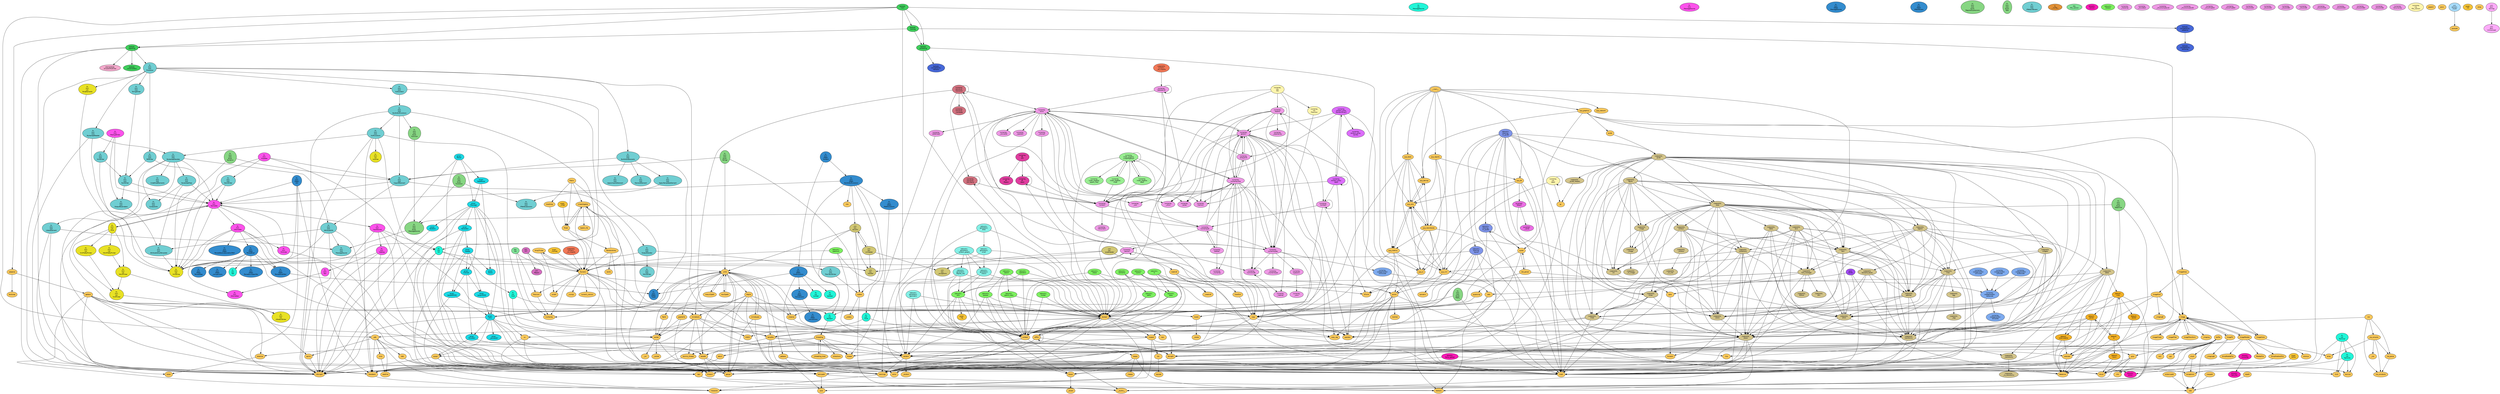 digraph G {
ranksep=1.0;
node [style=filled,fontname=Helvetica,fontsize=10];
ArrayPrinter -> Numeric;
ArrayPrinter -> umath;
ArrayPrinter [label="ArrayPrinter",fillcolor="#f8c85c"];
FFT_FFT -> FFT_fftpack;
FFT_FFT -> Numeric;
FFT_FFT -> copy;
FFT_FFT [label="FFT\.\nFFT",fillcolor="#d56dc0"];
FFT_fftpack [label="FFT\.\nfftpack",fillcolor="#d56dc0"];
Ft_Lib_MessageSource [label="Ft\.\nLib\.\nMessageSource",fillcolor="#21f5d8"];
Ft_Lib_Random -> random;
Ft_Lib_Random -> threading;
Ft_Lib_Random [label="Ft\.\nLib\.\nRandom",fillcolor="#21f5d8"];
Ft_Lib_Set [label="Ft\.\nLib\.\nSet",fillcolor="#21f5d8"];
Ft_Lib_Terminal -> Ft_Lib_Terminfo;
Ft_Lib_Terminal -> fcntl;
Ft_Lib_Terminal -> struct;
Ft_Lib_Terminal -> termios;
Ft_Lib_Terminal [label="Ft\.\nLib\.\nTerminal",fillcolor="#21f5d8"];
Ft_Lib_Terminfo -> fcntl;
Ft_Lib_Terminfo -> struct;
Ft_Lib_Terminfo -> termios;
Ft_Lib_Terminfo [label="Ft\.\nLib\.\nTerminfo",fillcolor="#21f5d8"];
Ft_Lib_Time -> calendar;
Ft_Lib_Time -> rfc822;
Ft_Lib_Time [label="Ft\.\nLib\.\nTime",fillcolor="#21f5d8"];
Ft_Lib_Uri -> Ft_Lib_Uuid;
Ft_Lib_Uri -> posixpath;
Ft_Lib_Uri -> urllib;
Ft_Lib_Uri -> warnings;
Ft_Lib_Uri [label="Ft\.\nLib\.\nUri",fillcolor="#21f5d8"];
Ft_Lib_Uuid -> Ft_Lib_Random;
Ft_Lib_Uuid -> socket;
Ft_Lib_Uuid [label="Ft\.\nLib\.\nUuid",fillcolor="#21f5d8"];
Ft_Lib_boolean [label="Ft\.\nLib\.\nboolean",fillcolor="#21f5d8"];
Ft_Lib_number [label="Ft\.\nLib\.\nnumber",fillcolor="#21f5d8"];
Ft_Xml_Catalog -> Ft_Xml_Sax;
Ft_Xml_Catalog -> cStringIO;
Ft_Xml_Catalog -> warnings;
Ft_Xml_Catalog [label="Ft\.\nXml\.\nCatalog",fillcolor="#fc52eb"];
Ft_Xml_Domlette -> Ft_Xml_InputSource;
Ft_Xml_Domlette -> Ft_Xml_Lib_Print;
Ft_Xml_Domlette -> Ft_Xml_Lib_XmlString;
Ft_Xml_Domlette -> Ft_Xml_cDomlette;
Ft_Xml_Domlette -> cStringIO;
Ft_Xml_Domlette -> warnings;
Ft_Xml_Domlette [label="Ft\.\nXml\.\nDomlette",fillcolor="#fc52eb"];
Ft_Xml_InputSource -> Ft_Lib_Uri;
Ft_Xml_InputSource -> Ft_Xml_Catalog;
Ft_Xml_InputSource -> cStringIO;
Ft_Xml_InputSource -> mimetools;
Ft_Xml_InputSource -> warnings;
Ft_Xml_InputSource [label="Ft\.\nXml\.\nInputSource",fillcolor="#fc52eb"];
Ft_Xml_Lib_HtmlPrettyPrinter -> Ft_Xml_Lib_HtmlPrinter;
Ft_Xml_Lib_HtmlPrettyPrinter [label="Ft\.\nXml\.\nLib\.\nHtmlPrettyPrinter",fillcolor="#e8e125"];
Ft_Xml_Lib_HtmlPrinter -> Ft_Xml_Lib_XmlPrinter;
Ft_Xml_Lib_HtmlPrinter -> Ft_Xml_Lib_cStreamWriter;
Ft_Xml_Lib_HtmlPrinter [label="Ft\.\nXml\.\nLib\.\nHtmlPrinter",fillcolor="#e8e125"];
Ft_Xml_Lib_Print -> Ft_Xml_Domlette;
Ft_Xml_Lib_Print -> Ft_Xml_Lib_HtmlPrettyPrinter;
Ft_Xml_Lib_Print -> Ft_Xml_Lib_HtmlPrinter;
Ft_Xml_Lib_Print -> Ft_Xml_Lib_XmlPrettyPrinter;
Ft_Xml_Lib_Print -> Ft_Xml_Lib_XmlPrinter;
Ft_Xml_Lib_Print [label="Ft\.\nXml\.\nLib\.\nPrint",fillcolor="#e8e125"];
Ft_Xml_Lib_StripElements -> Ft_Xml_Lib_XmlString;
Ft_Xml_Lib_StripElements [label="Ft\.\nXml\.\nLib\.\nStripElements",fillcolor="#e8e125"];
Ft_Xml_Lib_XmlPrettyPrinter -> Ft_Xml_Lib_XmlPrinter;
Ft_Xml_Lib_XmlPrettyPrinter [label="Ft\.\nXml\.\nLib\.\nXmlPrettyPrinter",fillcolor="#e8e125"];
Ft_Xml_Lib_XmlPrinter -> Ft_Xml_Lib_cStreamWriter;
Ft_Xml_Lib_XmlPrinter [label="Ft\.\nXml\.\nLib\.\nXmlPrinter",fillcolor="#e8e125"];
Ft_Xml_Lib_XmlString [label="Ft\.\nXml\.\nLib\.\nXmlString",fillcolor="#e8e125"];
Ft_Xml_Lib_cStreamWriter [label="Ft\.\nXml\.\nLib\.\ncStreamWriter",fillcolor="#e8e125"];
Ft_Xml_Lib_routines [label="Ft\.\nXml\.\nLib\.\nroutines",fillcolor="#e8e125"];
Ft_Xml_MarkupWriter -> Ft_Xml_Domlette;
Ft_Xml_MarkupWriter -> Ft_Xml_Xslt_OutputParameters;
Ft_Xml_MarkupWriter -> Ft_Xml_Xslt_XmlWriter;
Ft_Xml_MarkupWriter [label="Ft\.\nXml\.\nMarkupWriter",fillcolor="#fc52eb"];
Ft_Xml_MessageSource [label="Ft\.\nXml\.\nMessageSource",fillcolor="#fc52eb"];
Ft_Xml_Sax -> Ft_Xml_cDomlettec;
Ft_Xml_Sax [label="Ft\.\nXml\.\nSax",fillcolor="#fc52eb"];
Ft_Xml_XInclude -> Ft_Xml_Domlette;
Ft_Xml_XInclude -> warnings;
Ft_Xml_XInclude [label="Ft\.\nXml\.\nXInclude",fillcolor="#fc52eb"];
Ft_Xml_XPath_BuiltInExtFunctions -> Ft_Lib_Random;
Ft_Xml_XPath_BuiltInExtFunctions -> Ft_Lib_Time;
Ft_Xml_XPath_BuiltInExtFunctions -> Ft_Xml_Domlette;
Ft_Xml_XPath_BuiltInExtFunctions -> Ft_Xml_XPath_MathFunctions;
Ft_Xml_XPath_BuiltInExtFunctions -> codecs;
Ft_Xml_XPath_BuiltInExtFunctions -> sha;
Ft_Xml_XPath_BuiltInExtFunctions -> xml_sax_saxutils;
Ft_Xml_XPath_BuiltInExtFunctions [label="Ft\.\nXml\.\nXPath\.\nBuiltInExtFunctions",fillcolor="#338cce"];
Ft_Xml_XPath_Context -> Ft_Xml_XPath_BuiltInExtFunctions;
Ft_Xml_XPath_Context -> Ft_Xml_XPath_CoreFunctions;
Ft_Xml_XPath_Context [label="Ft\.\nXml\.\nXPath\.\nContext",fillcolor="#338cce"];
Ft_Xml_XPath_Conversions -> Ft_Xml_XPath__conversions [weight=4];
Ft_Xml_XPath_Conversions [label="Ft\.\nXml\.\nXPath\.\nConversions",fillcolor="#338cce"];
Ft_Xml_XPath_CoreFunctions -> Ft_Lib_boolean;
Ft_Xml_XPath_CoreFunctions -> Ft_Lib_number;
Ft_Xml_XPath_CoreFunctions -> Ft_Xml_XPath_Conversions;
Ft_Xml_XPath_CoreFunctions -> Ft_Xml_XPath_Types;
Ft_Xml_XPath_CoreFunctions -> warnings;
Ft_Xml_XPath_CoreFunctions [label="Ft\.\nXml\.\nXPath\.\nCoreFunctions",fillcolor="#338cce"];
Ft_Xml_XPath_MathFunctions -> math;
Ft_Xml_XPath_MathFunctions [label="Ft\.\nXml\.\nXPath\.\nMathFunctions",fillcolor="#338cce"];
Ft_Xml_XPath_MessageSource [label="Ft\.\nXml\.\nXPath\.\nMessageSource",fillcolor="#338cce"];
Ft_Xml_XPath_ParsedAbsoluteLocationPath [label="Ft\.\nXml\.\nXPath\.\nParsedAbsoluteLocationPath",fillcolor="#338cce"];
Ft_Xml_XPath_ParsedAxisSpecifier [label="Ft\.\nXml\.\nXPath\.\nParsedAxisSpecifier",fillcolor="#338cce"];
Ft_Xml_XPath_ParsedExpr -> Ft_Lib_Set;
Ft_Xml_XPath_ParsedExpr -> Ft_Xml_Lib_XmlString;
Ft_Xml_XPath_ParsedExpr -> Ft_Xml_XPath_ParsedAxisSpecifier;
Ft_Xml_XPath_ParsedExpr -> Ft_Xml_XPath_ParsedNodeTest;
Ft_Xml_XPath_ParsedExpr -> Ft_Xml_XPath_ParsedStep;
Ft_Xml_XPath_ParsedExpr -> Ft_Xml_XPath__comparisons [weight=4];
Ft_Xml_XPath_ParsedExpr -> inspect;
Ft_Xml_XPath_ParsedExpr [label="Ft\.\nXml\.\nXPath\.\nParsedExpr",fillcolor="#338cce"];
Ft_Xml_XPath_ParsedNodeTest -> Ft_Xml_XPath_Types;
Ft_Xml_XPath_ParsedNodeTest [label="Ft\.\nXml\.\nXPath\.\nParsedNodeTest",fillcolor="#338cce"];
Ft_Xml_XPath_ParsedStep [label="Ft\.\nXml\.\nXPath\.\nParsedStep",fillcolor="#338cce"];
Ft_Xml_XPath_Types [label="Ft\.\nXml\.\nXPath\.\nTypes",fillcolor="#338cce"];
Ft_Xml_XPath_Util -> Ft_Xml_Domlette;
Ft_Xml_XPath_Util -> Ft_Xml_Lib_XmlString;
Ft_Xml_XPath_Util -> cStringIO;
Ft_Xml_XPath_Util -> traceback;
Ft_Xml_XPath_Util [label="Ft\.\nXml\.\nXPath\.\nUtil",fillcolor="#338cce"];
Ft_Xml_XPath_XPathParserc [label="Ft\.\nXml\.\nXPath\.\nXPathParserc",fillcolor="#338cce"];
Ft_Xml_XPath__comparisons [label="Ft\.\nXml\.\nXPath\.\n_comparisons",fillcolor="#338cce"];
Ft_Xml_XPath__conversions [label="Ft\.\nXml\.\nXPath\.\n_conversions",fillcolor="#338cce"];
Ft_Xml_XUpdate -> Ft_Xml_Lib_XmlString;
Ft_Xml_XUpdate -> Ft_Xml_Xslt_CopyOfElement;
Ft_Xml_XUpdate -> Ft_Xml_Xslt_DomWriter;
Ft_Xml_XUpdate -> warnings;
Ft_Xml_XUpdate [label="Ft\.\nXml\.\nXUpdate",fillcolor="#fc52eb"];
Ft_Xml_Xslt_ApplyImportsElement [label="Ft\.\nXml\.\nXslt\.\nApplyImportsElement",fillcolor="#70ced2"];
Ft_Xml_Xslt_ApplyTemplatesElement -> Ft_Xml_Xslt_XPathExtensions;
Ft_Xml_Xslt_ApplyTemplatesElement [label="Ft\.\nXml\.\nXslt\.\nApplyTemplatesElement",fillcolor="#70ced2"];
Ft_Xml_Xslt_AttributeInfo -> Ft_Xml_Lib_XmlString;
Ft_Xml_Xslt_AttributeInfo -> Ft_Xml_Xslt_AttributeValueTemplate;
Ft_Xml_Xslt_AttributeInfo -> Ft_Xml_Xslt_MessageSource;
Ft_Xml_Xslt_AttributeInfo -> cStringIO;
Ft_Xml_Xslt_AttributeInfo -> traceback;
Ft_Xml_Xslt_AttributeInfo [label="Ft\.\nXml\.\nXslt\.\nAttributeInfo",fillcolor="#70ced2"];
Ft_Xml_Xslt_AttributeValueTemplate -> Ft_Xml_Lib_XmlString;
Ft_Xml_Xslt_AttributeValueTemplate [label="Ft\.\nXml\.\nXslt\.\nAttributeValueTemplate",fillcolor="#70ced2"];
Ft_Xml_Xslt_BuiltInExtElements -> Ft_Xml_XPath_Types;
Ft_Xml_Xslt_BuiltInExtElements -> Ft_Xml_Xslt_ApplyImportsElement;
Ft_Xml_Xslt_BuiltInExtElements -> Ft_Xml_Xslt_ApplyTemplatesElement;
Ft_Xml_Xslt_BuiltInExtElements -> Ft_Xml_Xslt_CopyOfElement;
Ft_Xml_Xslt_BuiltInExtElements -> Ft_Xml_Xslt_ElementElement;
Ft_Xml_Xslt_BuiltInExtElements [label="Ft\.\nXml\.\nXslt\.\nBuiltInExtElements",fillcolor="#70ced2"];
Ft_Xml_Xslt_BuiltInExtFunctions -> Ft_Xml_Lib_XmlString;
Ft_Xml_Xslt_BuiltInExtFunctions -> Ft_Xml_Xslt_CopyOfElement;
Ft_Xml_Xslt_BuiltInExtFunctions -> Ft_Xml_Xslt_Exslt_Common;
Ft_Xml_Xslt_BuiltInExtFunctions -> Ft_Xml_Xslt_XsltFunctions;
Ft_Xml_Xslt_BuiltInExtFunctions -> cStringIO;
Ft_Xml_Xslt_BuiltInExtFunctions [label="Ft\.\nXml\.\nXslt\.\nBuiltInExtFunctions",fillcolor="#70ced2"];
Ft_Xml_Xslt_ContentInfo [label="Ft\.\nXml\.\nXslt\.\nContentInfo",fillcolor="#70ced2"];
Ft_Xml_Xslt_CopyOfElement -> Ft_Xml_Domlette;
Ft_Xml_Xslt_CopyOfElement -> Ft_Xml_Xslt_AttributeInfo;
Ft_Xml_Xslt_CopyOfElement -> Ft_Xml_Xslt_OutputHandler;
Ft_Xml_Xslt_CopyOfElement [label="Ft\.\nXml\.\nXslt\.\nCopyOfElement",fillcolor="#70ced2"];
Ft_Xml_Xslt_DomWriter -> Ft_Xml_Domlette;
Ft_Xml_Xslt_DomWriter -> Ft_Xml_Lib_XmlString;
Ft_Xml_Xslt_DomWriter [label="Ft\.\nXml\.\nXslt\.\nDomWriter",fillcolor="#70ced2"];
Ft_Xml_Xslt_ElementElement [label="Ft\.\nXml\.\nXslt\.\nElementElement",fillcolor="#70ced2"];
Ft_Xml_Xslt_Exslt_Common -> Ft_Xml_Xslt_Exslt_MessageSource;
Ft_Xml_Xslt_Exslt_Common [label="Ft\.\nXml\.\nXslt\.\nExslt\.\nCommon",fillcolor="#87d683"];
Ft_Xml_Xslt_Exslt_DateTime -> Ft_Xml_Xslt_Exslt_MessageSource;
Ft_Xml_Xslt_Exslt_DateTime -> calendar;
Ft_Xml_Xslt_Exslt_DateTime -> math;
Ft_Xml_Xslt_Exslt_DateTime [label="Ft\.\nXml\.\nXslt\.\nExslt\.\nDateTime",fillcolor="#87d683"];
Ft_Xml_Xslt_Exslt_Dynamic -> Ft_Xml_Xslt_CopyOfElement;
Ft_Xml_Xslt_Exslt_Dynamic -> traceback;
Ft_Xml_Xslt_Exslt_Dynamic [label="Ft\.\nXml\.\nXslt\.\nExslt\.\nDynamic",fillcolor="#87d683"];
Ft_Xml_Xslt_Exslt_Functions -> Ft_Xml_Xslt_Exslt_MessageSource;
Ft_Xml_Xslt_Exslt_Functions -> Ft_Xml_Xslt_XPathExtensions;
Ft_Xml_Xslt_Exslt_Functions [label="Ft\.\nXml\.\nXslt\.\nExslt\.\nFunctions",fillcolor="#87d683"];
Ft_Xml_Xslt_Exslt_Math_ -> Ft_Lib_Random;
Ft_Xml_Xslt_Exslt_Math_ -> math;
Ft_Xml_Xslt_Exslt_Math_ [label="Ft\.\nXml\.\nXslt\.\nExslt\.\nMath_",fillcolor="#87d683"];
Ft_Xml_Xslt_Exslt_MessageSource -> Ft_Xml_Xslt_MessageSource;
Ft_Xml_Xslt_Exslt_MessageSource [label="Ft\.\nXml\.\nXslt\.\nExslt\.\nMessageSource",fillcolor="#87d683"];
Ft_Xml_Xslt_Exslt_RegularExpressions [label="Ft\.\nXml\.\nXslt\.\nExslt\.\nRegularExpressions",fillcolor="#87d683"];
Ft_Xml_Xslt_Exslt_Sets [label="Ft\.\nXml\.\nXslt\.\nExslt\.\nSets",fillcolor="#87d683"];
Ft_Xml_Xslt_Exslt_Strings -> Ft_Xml_Xslt_CopyOfElement;
Ft_Xml_Xslt_Exslt_Strings -> codecs;
Ft_Xml_Xslt_Exslt_Strings -> urllib;
Ft_Xml_Xslt_Exslt_Strings [label="Ft\.\nXml\.\nXslt\.\nExslt\.\nStrings",fillcolor="#87d683"];
Ft_Xml_Xslt_HtmlWriter [label="Ft\.\nXml\.\nXslt\.\nHtmlWriter",fillcolor="#70ced2"];
Ft_Xml_Xslt_LiteralElement -> Ft_Xml_Xslt_MessageSource;
Ft_Xml_Xslt_LiteralElement -> cStringIO;
Ft_Xml_Xslt_LiteralElement -> traceback;
Ft_Xml_Xslt_LiteralElement [label="Ft\.\nXml\.\nXslt\.\nLiteralElement",fillcolor="#70ced2"];
Ft_Xml_Xslt_MessageSource [label="Ft\.\nXml\.\nXslt\.\nMessageSource",fillcolor="#70ced2"];
Ft_Xml_Xslt_NullWriter -> Ft_Xml_Domlette;
Ft_Xml_Xslt_NullWriter -> Ft_Xml_Xslt_OutputParameters;
Ft_Xml_Xslt_NullWriter [label="Ft\.\nXml\.\nXslt\.\nNullWriter",fillcolor="#70ced2"];
Ft_Xml_Xslt_OutputHandler -> Ft_Xml_Lib_XmlString;
Ft_Xml_Xslt_OutputHandler -> Ft_Xml_Xslt_HtmlWriter;
Ft_Xml_Xslt_OutputHandler -> Ft_Xml_Xslt_PlainTextWriter;
Ft_Xml_Xslt_OutputHandler [label="Ft\.\nXml\.\nXslt\.\nOutputHandler",fillcolor="#70ced2"];
Ft_Xml_Xslt_OutputParameters -> Ft_Xml_Xslt_AttributeValueTemplate;
Ft_Xml_Xslt_OutputParameters [label="Ft\.\nXml\.\nXslt\.\nOutputParameters",fillcolor="#70ced2"];
Ft_Xml_Xslt_PlainTextWriter -> codecs;
Ft_Xml_Xslt_PlainTextWriter [label="Ft\.\nXml\.\nXslt\.\nPlainTextWriter",fillcolor="#70ced2"];
Ft_Xml_Xslt_Processor -> Ft_Xml_Lib_StripElements;
Ft_Xml_Xslt_Processor -> Ft_Xml_Xslt_BuiltInExtElements;
Ft_Xml_Xslt_Processor -> Ft_Xml_Xslt_RtfWriter;
Ft_Xml_Xslt_Processor -> Ft_Xml_Xslt_StringWriter;
Ft_Xml_Xslt_Processor -> Ft_Xml_Xslt_StylesheetReader;
Ft_Xml_Xslt_Processor -> Ft_Xml_Xslt_XsltContext;
Ft_Xml_Xslt_Processor -> cStringIO;
Ft_Xml_Xslt_Processor -> operator;
Ft_Xml_Xslt_Processor -> warnings;
Ft_Xml_Xslt_Processor [label="Ft\.\nXml\.\nXslt\.\nProcessor",fillcolor="#70ced2"];
Ft_Xml_Xslt_RtfWriter -> Ft_Xml_Domlette;
Ft_Xml_Xslt_RtfWriter -> Ft_Xml_Xslt_NullWriter;
Ft_Xml_Xslt_RtfWriter [label="Ft\.\nXml\.\nXslt\.\nRtfWriter",fillcolor="#70ced2"];
Ft_Xml_Xslt_StringWriter -> Ft_Xml_Xslt_NullWriter;
Ft_Xml_Xslt_StringWriter [label="Ft\.\nXml\.\nXslt\.\nStringWriter",fillcolor="#70ced2"];
Ft_Xml_Xslt_StylesheetHandler -> Ft_Xml_Lib_XmlString;
Ft_Xml_Xslt_StylesheetHandler -> Ft_Xml_Xslt_AttributeInfo;
Ft_Xml_Xslt_StylesheetHandler -> Ft_Xml_Xslt_ContentInfo;
Ft_Xml_Xslt_StylesheetHandler -> Ft_Xml_Xslt_LiteralElement;
Ft_Xml_Xslt_StylesheetHandler -> Ft_Xml_Xslt_StylesheetTree;
Ft_Xml_Xslt_StylesheetHandler -> Ft_Xml_Xslt_UndefinedElements;
Ft_Xml_Xslt_StylesheetHandler -> pprint;
Ft_Xml_Xslt_StylesheetHandler [label="Ft\.\nXml\.\nXslt\.\nStylesheetHandler",fillcolor="#70ced2"];
Ft_Xml_Xslt_StylesheetReader -> Ft_Xml_Xslt_StylesheetHandler;
Ft_Xml_Xslt_StylesheetReader -> cStringIO;
Ft_Xml_Xslt_StylesheetReader -> xml_sax_handler;
Ft_Xml_Xslt_StylesheetReader [label="Ft\.\nXml\.\nXslt\.\nStylesheetReader",fillcolor="#70ced2"];
Ft_Xml_Xslt_StylesheetTree -> Ft_Xml_Domlette;
Ft_Xml_Xslt_StylesheetTree -> Ft_Xml_Xslt_AttributeValueTemplate;
Ft_Xml_Xslt_StylesheetTree -> Ft_Xml_Xslt_ContentInfo;
Ft_Xml_Xslt_StylesheetTree [label="Ft\.\nXml\.\nXslt\.\nStylesheetTree",fillcolor="#70ced2"];
Ft_Xml_Xslt_UndefinedElements [label="Ft\.\nXml\.\nXslt\.\nUndefinedElements",fillcolor="#70ced2"];
Ft_Xml_Xslt_XPathExtensions [label="Ft\.\nXml\.\nXslt\.\nXPathExtensions",fillcolor="#70ced2"];
Ft_Xml_Xslt_XPatternParserc [label="Ft\.\nXml\.\nXslt\.\nXPatternParserc",fillcolor="#70ced2"];
Ft_Xml_Xslt_XmlWriter -> Ft_Xml_Lib_XmlString;
Ft_Xml_Xslt_XmlWriter -> Ft_Xml_Xslt_NullWriter;
Ft_Xml_Xslt_XmlWriter [label="Ft\.\nXml\.\nXslt\.\nXmlWriter",fillcolor="#70ced2"];
Ft_Xml_Xslt_XsltContext -> Ft_Lib_Uri;
Ft_Xml_Xslt_XsltContext -> Ft_Xml_Xslt_BuiltInExtFunctions;
Ft_Xml_Xslt_XsltContext [label="Ft\.\nXml\.\nXslt\.\nXsltContext",fillcolor="#70ced2"];
Ft_Xml_Xslt_XsltFunctions -> Ft_Lib_Uri;
Ft_Xml_Xslt_XsltFunctions -> Ft_Xml_Lib_routines;
Ft_Xml_Xslt_XsltFunctions -> Ft_Xml_Xslt_StylesheetHandler;
Ft_Xml_Xslt_XsltFunctions -> cStringIO;
Ft_Xml_Xslt_XsltFunctions -> tempfile;
Ft_Xml_Xslt_XsltFunctions -> traceback;
Ft_Xml_Xslt_XsltFunctions [label="Ft\.\nXml\.\nXslt\.\nXsltFunctions",fillcolor="#70ced2"];
Ft_Xml_cDomlette -> Ft_Xml_Lib_XmlString;
Ft_Xml_cDomlette -> Ft_Xml_XInclude;
Ft_Xml_cDomlette -> Ft_Xml_XPath_ParsedAbsoluteLocationPath;
Ft_Xml_cDomlette -> Ft_Xml_XPath_ParsedExpr;
Ft_Xml_cDomlette -> Ft_Xml_XPath_ParsedNodeTest;
Ft_Xml_cDomlette -> Ft_Xml_cDomlettec;
Ft_Xml_cDomlette -> warnings;
Ft_Xml_cDomlette [label="Ft\.\nXml\.\ncDomlette",fillcolor="#fc52eb"];
Ft_Xml_cDomlettec [label="Ft\.\nXml\.\ncDomlettec",fillcolor="#fc52eb"];
Ft___config__ [label="Ft\.\n__config__",fillcolor="#e29136"];
GimpGradientFile -> math;
GimpGradientFile [label="GimpGradientFile",fillcolor="#f8c85c"];
GimpPaletteFile [label="GimpPaletteFile",fillcolor="#f8c85c"];
Image -> ImageChops;
Image -> ImageColor;
Image -> ImageFilter;
Image -> ImagePalette;
Image -> ImageTk;
Image -> ImageTransform;
Image -> __builtin__ [weight=4];
Image -> _imaging [weight=4];
Image -> operator;
Image -> tempfile;
Image -> warnings;
Image [label="Image",fillcolor="#f8c85c"];
ImageChops -> Image;
ImageChops [label="ImageChops",fillcolor="#f8c85c"];
ImageColor -> Image;
ImageColor -> colorsys;
ImageColor [label="ImageColor",fillcolor="#f8c85c"];
ImageDraw -> Image;
ImageDraw -> ImageColor;
ImageDraw -> ImageFont;
ImageDraw [label="ImageDraw",fillcolor="#f8c85c"];
ImageFilter [label="ImageFilter",fillcolor="#f8c85c"];
ImageFont -> Image;
ImageFont -> StringIO;
ImageFont -> _imagingft [weight=4];
ImageFont -> base64;
ImageFont [label="ImageFont",fillcolor="#f8c85c"];
ImagePalette -> GimpGradientFile;
ImagePalette -> GimpPaletteFile;
ImagePalette -> Image;
ImagePalette -> PaletteFile;
ImagePalette -> array;
ImagePalette -> random;
ImagePalette [label="ImagePalette",fillcolor="#f8c85c"];
ImageTk -> Image;
ImageTk -> StringIO;
ImageTk -> _imagingtk [weight=4];
ImageTk [label="ImageTk",fillcolor="#f8c85c"];
ImageTransform -> Image;
ImageTransform [label="ImageTransform",fillcolor="#f8c85c"];
LinearAlgebra -> MLab;
LinearAlgebra -> Numeric;
LinearAlgebra -> copy;
LinearAlgebra -> lapack_lite;
LinearAlgebra -> math;
LinearAlgebra -> multiarray;
LinearAlgebra [label="LinearAlgebra",fillcolor="#f8c85c"];
MA_MA -> Numeric;
MA_MA -> Precision;
MA_MA -> multiarray;
MA_MA [label="MA\.\nMA",fillcolor="#7fe197"];
MA_MA_version [label="MA\.\nMA_version",fillcolor="#7fe197"];
MLab -> LinearAlgebra;
MLab -> Numeric;
MLab -> RandomArray;
MLab [label="MLab",fillcolor="#f8c85c"];
Matrix -> LinearAlgebra;
Matrix -> MLab;
Matrix -> Numeric;
Matrix -> UserArray;
Matrix [label="Matrix",fillcolor="#f8c85c"];
Numeric -> ArrayPrinter;
Numeric -> Precision;
Numeric -> StringIO;
Numeric -> _numpy [weight=4];
Numeric -> copy;
Numeric -> copy_reg;
Numeric -> math;
Numeric -> multiarray;
Numeric -> numeric_version;
Numeric -> pickle;
Numeric -> umath;
Numeric [label="Numeric",fillcolor="#f8c85c"];
PaletteFile [label="PaletteFile",fillcolor="#f8c85c"];
Precision -> multiarray;
Precision [label="Precision",fillcolor="#f8c85c"];
RandomArray -> LinearAlgebra;
RandomArray -> Numeric;
RandomArray -> math;
RandomArray -> ranlib;
RandomArray [label="RandomArray",fillcolor="#f8c85c"];
StringIO -> errno;
StringIO [label="StringIO",fillcolor="#f8c85c"];
UserArray -> Numeric;
UserArray [label="UserArray",fillcolor="#f8c85c"];
UserDict -> copy;
UserDict [label="UserDict",fillcolor="#f8c85c"];
__builtin__ [label="__builtin__",fillcolor="#f8c85c"];
__main__ -> pyp_db;
__main__ -> pyp_demog;
__main__ -> pyp_graphics;
__main__ -> pyp_io;
__main__ -> pyp_metrics;
__main__ -> pyp_network;
__main__ -> pyp_newclasses;
__main__ -> pyp_nrm;
__main__ -> pyp_reports;
__main__ -> pyp_tests;
__main__ -> pyp_utils;
__main__ [label="__main__",fillcolor="#f8c85c",peripheries=2];
_bisect [label="_bisect",fillcolor="#f8c85c"];
_codecs [label="_codecs",fillcolor="#f8c85c"];
_heapq [label="_heapq",fillcolor="#f8c85c"];
_imaging [label="_imaging",fillcolor="#f8c85c"];
_imagingft [label="_imagingft",fillcolor="#f8c85c"];
_imagingtk [label="_imagingtk",fillcolor="#f8c85c"];
_locale [label="_locale",fillcolor="#f8c85c"];
_numpy [label="_numpy",fillcolor="#f8c85c"];
_random [label="_random",fillcolor="#f8c85c"];
_socket [label="_socket",fillcolor="#f8c85c"];
_sre [label="_sre",fillcolor="#f8c85c"];
_ssl [label="_ssl",fillcolor="#f8c85c"];
_threading_local -> threading;
_threading_local [label="_threading_local",fillcolor="#f8c85c"];
_weakref [label="_weakref",fillcolor="#f8c85c"];
array [label="array",fillcolor="#f8c85c"];
atexit -> traceback;
atexit [label="atexit",fillcolor="#f8c85c"];
base64 -> binascii;
base64 -> getopt;
base64 -> struct;
base64 [label="base64",fillcolor="#f8c85c"];
bdb -> linecache;
bdb -> repr;
bdb [label="bdb",fillcolor="#f8c85c"];
binascii [label="binascii",fillcolor="#f8c85c"];
bisect -> _bisect [weight=4];
bisect [label="bisect",fillcolor="#f8c85c"];
bz2 [label="bz2",fillcolor="#f8c85c"];
cPickle [label="cPickle",fillcolor="#f8c85c"];
cStringIO [label="cStringIO",fillcolor="#f8c85c"];
calendar -> datetime;
calendar [label="calendar",fillcolor="#f8c85c"];
cmd -> readline;
cmd [label="cmd",fillcolor="#f8c85c"];
codecs -> __builtin__ [weight=4];
codecs -> _codecs [weight=4];
codecs [label="codecs",fillcolor="#f8c85c"];
collections [label="collections",fillcolor="#f8c85c"];
colorsys [label="colorsys",fillcolor="#f8c85c"];
copy -> copy_reg;
copy -> inspect;
copy -> repr;
copy [label="copy",fillcolor="#f8c85c"];
copy_reg [label="copy_reg",fillcolor="#f8c85c"];
datetime [label="datetime",fillcolor="#f8c85c"];
dateutil_easter -> datetime;
dateutil_easter [label="dateutil\.\neaster",fillcolor="#f2b025"];
dateutil_parser -> StringIO;
dateutil_parser -> cStringIO;
dateutil_parser -> datetime;
dateutil_parser -> dateutil_relativedelta;
dateutil_parser -> dateutil_tz;
dateutil_parser [label="dateutil\.\nparser",fillcolor="#f2b025"];
dateutil_relativedelta -> calendar;
dateutil_relativedelta -> datetime;
dateutil_relativedelta [label="dateutil\.\nrelativedelta",fillcolor="#f2b025"];
dateutil_rrule -> calendar;
dateutil_rrule -> datetime;
dateutil_rrule -> dateutil_easter;
dateutil_rrule -> dateutil_parser;
dateutil_rrule -> itertools;
dateutil_rrule -> thread;
dateutil_rrule [label="dateutil\.\nrrule",fillcolor="#f2b025"];
dateutil_tz -> datetime;
dateutil_tz -> dateutil_parser;
dateutil_tz -> dateutil_rrule;
dateutil_tz -> dateutil_tzwin;
dateutil_tz -> struct;
dateutil_tz [label="dateutil\.\ntz",fillcolor="#f2b025"];
dateutil_tzwin -> datetime;
dateutil_tzwin -> struct;
dateutil_tzwin [label="dateutil\.\ntzwin",fillcolor="#f2b025"];
difflib -> cStringIO;
difflib -> difflib;
difflib -> doctest;
difflib -> heapq;
difflib [label="difflib",fillcolor="#f8c85c"];
dis -> opcode;
dis [label="dis",fillcolor="#f8c85c"];
distutils_errors [label="distutils\.\nerrors",fillcolor="#f91ab5"];
distutils_fancy_getopt -> distutils_errors;
distutils_fancy_getopt -> getopt;
distutils_fancy_getopt [label="distutils\.\nfancy_getopt",fillcolor="#f91ab5"];
distutils_sysconfig -> distutils_errors;
distutils_sysconfig -> distutils_text_file;
distutils_sysconfig [label="distutils\.\nsysconfig",fillcolor="#f91ab5"];
distutils_text_file [label="distutils\.\ntext_file",fillcolor="#f91ab5"];
distutils_version [label="distutils\.\nversion",fillcolor="#f91ab5"];
doctest -> StringIO;
doctest -> difflib;
doctest -> inspect;
doctest -> linecache;
doctest -> new;
doctest -> pdb;
doctest -> tempfile;
doctest -> traceback;
doctest -> unittest;
doctest -> warnings;
doctest [label="doctest",fillcolor="#f8c85c"];
dot_parser -> glob;
dot_parser -> pydot;
dot_parser -> pyparsing;
dot_parser [label="dot_parser",fillcolor="#f8c85c"];
dummy_thread -> traceback;
dummy_thread [label="dummy_thread",fillcolor="#f8c85c"];
elementtree_SimpleXMLWriter [label="elementtree\.\nSimpleXMLWriter",fillcolor="#f4a9cc"];
email_Charset -> email_Encoders;
email_Charset -> email_base64MIME;
email_Charset -> email_quopriMIME;
email_Charset [label="email\.\nCharset",fillcolor="#1cd9e5"];
email_Encoders -> base64;
email_Encoders -> quopri;
email_Encoders [label="email\.\nEncoders",fillcolor="#1cd9e5"];
email_Errors [label="email\.\nErrors",fillcolor="#1cd9e5"];
email_FeedParser -> email_Errors;
email_FeedParser -> email_Message;
email_FeedParser [label="email\.\nFeedParser",fillcolor="#1cd9e5"];
email_Generator -> cStringIO;
email_Generator -> email_Header;
email_Generator -> random;
email_Generator -> warnings;
email_Generator [label="email\.\nGenerator",fillcolor="#1cd9e5"];
email_Header -> binascii;
email_Header -> email_Charset;
email_Header -> email_Errors;
email_Header -> email_base64MIME;
email_Header -> email_quopriMIME;
email_Header [label="email\.\nHeader",fillcolor="#1cd9e5"];
email_Iterators -> cStringIO;
email_Iterators [label="email\.\nIterators",fillcolor="#1cd9e5"];
email_Message -> binascii;
email_Message -> cStringIO;
email_Message -> email_Charset;
email_Message -> email_Generator;
email_Message -> email_Iterators;
email_Message -> email_Utils;
email_Message -> uu;
email_Message -> warnings;
email_Message [label="email\.\nMessage",fillcolor="#1cd9e5"];
email_Parser -> cStringIO;
email_Parser -> email_FeedParser;
email_Parser -> email_Message;
email_Parser -> warnings;
email_Parser [label="email\.\nParser",fillcolor="#1cd9e5"];
email_Utils -> base64;
email_Utils -> cStringIO;
email_Utils -> email_Encoders;
email_Utils -> email__parseaddr [weight=4];
email_Utils -> quopri;
email_Utils -> random;
email_Utils -> socket;
email_Utils -> urllib;
email_Utils -> warnings;
email_Utils [label="email\.\nUtils",fillcolor="#1cd9e5"];
email__parseaddr [label="email\.\n_parseaddr",fillcolor="#1cd9e5"];
email_base64MIME -> binascii;
email_base64MIME -> email_Utils;
email_base64MIME [label="email\.\nbase64MIME",fillcolor="#1cd9e5"];
email_quopriMIME -> email_Utils;
email_quopriMIME [label="email\.\nquopriMIME",fillcolor="#1cd9e5"];
errno [label="errno",fillcolor="#f8c85c"];
exceptions [label="exceptions",fillcolor="#f8c85c"];
fcntl [label="fcntl",fillcolor="#f8c85c"];
fnmatch -> posixpath;
fnmatch [label="fnmatch",fillcolor="#f8c85c"];
ftplib -> socket;
ftplib [label="ftplib",fillcolor="#f8c85c"];
gc [label="gc",fillcolor="#f8c85c"];
getopt [label="getopt",fillcolor="#f8c85c"];
getpass -> pwd;
getpass -> termios;
getpass [label="getpass",fillcolor="#f8c85c"];
gettext -> StringIO;
gettext -> __builtin__ [weight=4];
gettext -> copy;
gettext -> errno;
gettext -> locale;
gettext -> struct;
gettext -> token;
gettext -> tokenize;
gettext [label="gettext",fillcolor="#f8c85c"];
glob -> fnmatch;
glob [label="glob",fillcolor="#f8c85c"];
gopherlib -> getopt;
gopherlib -> socket;
gopherlib [label="gopherlib",fillcolor="#f8c85c"];
grp [label="grp",fillcolor="#f8c85c"];
gzip -> __builtin__ [weight=4];
gzip -> errno;
gzip -> struct;
gzip -> zlib;
gzip [label="gzip",fillcolor="#f8c85c"];
heapq -> _heapq [weight=4];
heapq -> bisect;
heapq -> itertools;
heapq [label="heapq",fillcolor="#f8c85c"];
httplib -> StringIO;
httplib -> cStringIO;
httplib -> errno;
httplib -> getopt;
httplib -> mimetools;
httplib -> socket;
httplib -> urlparse;
httplib [label="httplib",fillcolor="#f8c85c"];
imp [label="imp",fillcolor="#f8c85c"];
inspect -> dis;
inspect -> imp;
inspect -> linecache;
inspect -> tokenize;
inspect [label="inspect",fillcolor="#f8c85c"];
itertools [label="itertools",fillcolor="#f8c85c"];
lapack_lite [label="lapack_lite",fillcolor="#f8c85c"];
linecache [label="linecache",fillcolor="#f8c85c"];
locale -> _locale [weight=4];
locale [label="locale",fillcolor="#f8c85c"];
macpath -> stat;
macpath [label="macpath",fillcolor="#f8c85c"];
macurl2path -> urllib;
macurl2path [label="macurl2path",fillcolor="#f8c85c"];
marshal [label="marshal",fillcolor="#f8c85c"];
math [label="math",fillcolor="#f8c85c"];
matplotlib__agg [label="matplotlib\.\n_agg",fillcolor="#d3c48a"];
matplotlib__contour -> matplotlib__nc_cntr [weight=4];
matplotlib__contour [label="matplotlib\.\n_contour",fillcolor="#d3c48a"];
matplotlib__image -> matplotlib__nc_image [weight=4];
matplotlib__image [label="matplotlib\.\n_image",fillcolor="#d3c48a"];
matplotlib__nc_cntr [label="matplotlib\.\n_nc_cntr",fillcolor="#d3c48a"];
matplotlib__nc_image [label="matplotlib\.\n_nc_image",fillcolor="#d3c48a"];
matplotlib__nc_transforms [label="matplotlib\.\n_nc_transforms",fillcolor="#d3c48a"];
matplotlib__pylab_helpers -> gc;
matplotlib__pylab_helpers [label="matplotlib\.\n_pylab_helpers",fillcolor="#d3c48a"];
matplotlib__transforms -> matplotlib__nc_transforms [weight=4];
matplotlib__transforms [label="matplotlib\.\n_transforms",fillcolor="#d3c48a"];
matplotlib_afm [label="matplotlib\.\nafm",fillcolor="#d3c48a"];
matplotlib_agg -> matplotlib__agg [weight=4];
matplotlib_agg [label="matplotlib\.\nagg",fillcolor="#d3c48a"];
matplotlib_artist -> matplotlib_cbook;
matplotlib_artist -> matplotlib_transforms;
matplotlib_artist -> warnings;
matplotlib_artist [label="matplotlib\.\nartist",fillcolor="#d3c48a"];
matplotlib_axes -> math;
matplotlib_axes -> matplotlib__image [weight=4];
matplotlib_axes -> matplotlib_artist;
matplotlib_axes -> matplotlib_axis;
matplotlib_axes -> matplotlib_cbook;
matplotlib_axes -> matplotlib_cm;
matplotlib_axes -> matplotlib_collections;
matplotlib_axes -> matplotlib_colors;
matplotlib_axes -> matplotlib_contour;
matplotlib_axes -> matplotlib_dates;
matplotlib_axes -> matplotlib_font_manager;
matplotlib_axes -> matplotlib_image;
matplotlib_axes -> matplotlib_legend;
matplotlib_axes -> matplotlib_lines;
matplotlib_axes -> matplotlib_mlab;
matplotlib_axes -> matplotlib_patches;
matplotlib_axes -> matplotlib_table;
matplotlib_axes -> matplotlib_text;
matplotlib_axes -> matplotlib_ticker;
matplotlib_axes -> matplotlib_transforms;
matplotlib_axes [label="matplotlib\.\naxes",fillcolor="#d3c48a"];
matplotlib_axis -> copy;
matplotlib_axis -> math;
matplotlib_axis -> matplotlib_artist;
matplotlib_axis -> matplotlib_cbook;
matplotlib_axis -> matplotlib_font_manager;
matplotlib_axis -> matplotlib_lines;
matplotlib_axis -> matplotlib_mlab;
matplotlib_axis -> matplotlib_patches;
matplotlib_axis -> matplotlib_text;
matplotlib_axis -> matplotlib_ticker;
matplotlib_axis -> matplotlib_transforms;
matplotlib_axis [label="matplotlib\.\naxis",fillcolor="#d3c48a"];
matplotlib_backend_bases -> matplotlib_cbook;
matplotlib_backend_bases -> matplotlib_colors;
matplotlib_backend_bases -> matplotlib_patches;
matplotlib_backend_bases -> matplotlib_transforms;
matplotlib_backend_bases [label="matplotlib\.\nbackend_bases",fillcolor="#d3c48a"];
matplotlib_cbook -> StringIO;
matplotlib_cbook -> __builtin__ [weight=4];
matplotlib_cbook -> errno;
matplotlib_cbook -> fnmatch;
matplotlib_cbook -> itertools;
matplotlib_cbook -> traceback;
matplotlib_cbook [label="matplotlib\.\ncbook",fillcolor="#d3c48a"];
matplotlib_cm -> matplotlib_colors;
matplotlib_cm [label="matplotlib\.\ncm",fillcolor="#d3c48a"];
matplotlib_collections -> math;
matplotlib_collections -> matplotlib_artist;
matplotlib_collections -> matplotlib_backend_bases;
matplotlib_collections -> matplotlib_cbook;
matplotlib_collections -> matplotlib_cm;
matplotlib_collections -> matplotlib_colors;
matplotlib_collections -> matplotlib_transforms;
matplotlib_collections -> warnings;
matplotlib_collections [label="matplotlib\.\ncollections",fillcolor="#d3c48a"];
matplotlib_colors -> matplotlib_cbook;
matplotlib_colors [label="matplotlib\.\ncolors",fillcolor="#d3c48a"];
matplotlib_contour -> matplotlib__contour [weight=4];
matplotlib_contour -> matplotlib_cbook;
matplotlib_contour -> matplotlib_cm;
matplotlib_contour -> matplotlib_collections;
matplotlib_contour -> matplotlib_colors;
matplotlib_contour -> matplotlib_font_manager;
matplotlib_contour -> matplotlib_mlab;
matplotlib_contour -> matplotlib_text;
matplotlib_contour [label="matplotlib\.\ncontour",fillcolor="#d3c48a"];
matplotlib_dates -> datetime;
matplotlib_dates -> dateutil_relativedelta;
matplotlib_dates -> dateutil_rrule;
matplotlib_dates -> locale;
matplotlib_dates -> math;
matplotlib_dates -> matplotlib__transforms [weight=4];
matplotlib_dates -> matplotlib_cbook;
matplotlib_dates -> matplotlib_ticker;
matplotlib_dates [label="matplotlib\.\ndates",fillcolor="#d3c48a"];
matplotlib_figure -> matplotlib__image [weight=4];
matplotlib_figure -> matplotlib_artist;
matplotlib_figure -> matplotlib_axes;
matplotlib_figure -> matplotlib_cbook;
matplotlib_figure -> matplotlib_cm;
matplotlib_figure -> matplotlib_colors;
matplotlib_figure -> matplotlib_contour;
matplotlib_figure -> matplotlib_image;
matplotlib_figure -> matplotlib_legend;
matplotlib_figure -> matplotlib_mlab;
matplotlib_figure -> matplotlib_patches;
matplotlib_figure -> matplotlib_text;
matplotlib_figure -> matplotlib_ticker;
matplotlib_figure -> matplotlib_transforms;
matplotlib_figure [label="matplotlib\.\nfigure",fillcolor="#d3c48a"];
matplotlib_font_manager -> cPickle;
matplotlib_font_manager -> glob;
matplotlib_font_manager -> matplotlib_afm;
matplotlib_font_manager -> matplotlib_ft2font;
matplotlib_font_manager -> pickle;
matplotlib_font_manager -> warnings;
matplotlib_font_manager [label="matplotlib\.\nfont_manager",fillcolor="#d3c48a"];
matplotlib_ft2font [label="matplotlib\.\nft2font",fillcolor="#d3c48a"];
matplotlib_image -> matplotlib__image [weight=4];
matplotlib_image -> matplotlib_artist;
matplotlib_image -> matplotlib_cm;
matplotlib_image -> matplotlib_colors;
matplotlib_image [label="matplotlib\.\nimage",fillcolor="#d3c48a"];
matplotlib_legend -> matplotlib_artist;
matplotlib_legend -> matplotlib_cbook;
matplotlib_legend -> matplotlib_collections;
matplotlib_legend -> matplotlib_font_manager;
matplotlib_legend -> matplotlib_lines;
matplotlib_legend -> matplotlib_mlab;
matplotlib_legend -> matplotlib_patches;
matplotlib_legend -> matplotlib_text;
matplotlib_legend -> matplotlib_transforms;
matplotlib_legend -> warnings;
matplotlib_legend [label="matplotlib\.\nlegend",fillcolor="#d3c48a"];
matplotlib_lines -> math;
matplotlib_lines -> matplotlib_agg;
matplotlib_lines -> matplotlib_artist;
matplotlib_lines -> matplotlib_cbook;
matplotlib_lines -> matplotlib_colors;
matplotlib_lines -> matplotlib_patches;
matplotlib_lines -> matplotlib_transforms;
matplotlib_lines -> warnings;
matplotlib_lines [label="matplotlib\.\nlines",fillcolor="#d3c48a"];
matplotlib_mlab -> math;
matplotlib_mlab -> matplotlib_cbook;
matplotlib_mlab -> operator;
matplotlib_mlab -> random;
matplotlib_mlab [label="matplotlib\.\nmlab",fillcolor="#d3c48a"];
matplotlib_numerix__na_imports -> numarray_ieeespecial;
matplotlib_numerix__na_imports [label="matplotlib\.\nnumerix\.\n_na_imports",fillcolor="#f27857"];
matplotlib_numerix__nc_imports -> Numeric;
matplotlib_numerix__nc_imports [label="matplotlib\.\nnumerix\.\n_nc_imports",fillcolor="#f27857"];
matplotlib_patches -> math;
matplotlib_patches -> matplotlib_artist;
matplotlib_patches -> matplotlib_cbook;
matplotlib_patches -> matplotlib_colors;
matplotlib_patches -> matplotlib_transforms;
matplotlib_patches [label="matplotlib\.\npatches",fillcolor="#d3c48a"];
matplotlib_pylab -> gzip;
matplotlib_pylab -> matplotlib__pylab_helpers [weight=4];
matplotlib_pylab -> matplotlib_artist;
matplotlib_pylab -> matplotlib_axes;
matplotlib_pylab -> matplotlib_backend_bases;
matplotlib_pylab -> matplotlib_cbook;
matplotlib_pylab -> matplotlib_cm;
matplotlib_pylab -> matplotlib_colors;
matplotlib_pylab -> matplotlib_dates;
matplotlib_pylab -> matplotlib_figure;
matplotlib_pylab -> matplotlib_image;
matplotlib_pylab -> matplotlib_lines;
matplotlib_pylab -> matplotlib_mlab;
matplotlib_pylab -> matplotlib_patches;
matplotlib_pylab -> matplotlib_text;
matplotlib_pylab -> matplotlib_ticker;
matplotlib_pylab -> matplotlib_transforms;
matplotlib_pylab -> matplotlib_widgets;
matplotlib_pylab -> warnings;
matplotlib_pylab [label="matplotlib\.\npylab",fillcolor="#d3c48a"];
matplotlib_table -> matplotlib_artist;
matplotlib_table -> matplotlib_cbook;
matplotlib_table -> matplotlib_patches;
matplotlib_table -> matplotlib_text;
matplotlib_table -> matplotlib_transforms;
matplotlib_table -> warnings;
matplotlib_table [label="matplotlib\.\ntable",fillcolor="#d3c48a"];
matplotlib_text -> math;
matplotlib_text -> matplotlib_artist;
matplotlib_text -> matplotlib_cbook;
matplotlib_text -> matplotlib_font_manager;
matplotlib_text -> matplotlib_lines;
matplotlib_text -> matplotlib_patches;
matplotlib_text -> matplotlib_transforms;
matplotlib_text [label="matplotlib\.\ntext",fillcolor="#d3c48a"];
matplotlib_ticker -> math;
matplotlib_ticker -> matplotlib_cbook;
matplotlib_ticker -> matplotlib_mlab;
matplotlib_ticker -> warnings;
matplotlib_ticker [label="matplotlib\.\nticker",fillcolor="#d3c48a"];
matplotlib_transforms -> math;
matplotlib_transforms -> matplotlib__transforms [weight=4];
matplotlib_transforms [label="matplotlib\.\ntransforms",fillcolor="#d3c48a"];
matplotlib_widgets -> matplotlib_lines;
matplotlib_widgets -> matplotlib_mlab;
matplotlib_widgets -> matplotlib_patches;
matplotlib_widgets -> matplotlib_transforms;
matplotlib_widgets -> thread;
matplotlib_widgets [label="matplotlib\.\nwidgets",fillcolor="#d3c48a"];
mimetools -> base64;
mimetools -> dummy_thread;
mimetools -> quopri;
mimetools -> rfc822;
mimetools -> socket;
mimetools -> tempfile;
mimetools -> thread;
mimetools -> uu;
mimetools [label="mimetools",fillcolor="#f8c85c"];
mimetypes -> getopt;
mimetypes -> posixpath;
mimetypes -> urllib;
mimetypes [label="mimetypes",fillcolor="#f8c85c"];
multiarray [label="multiarray",fillcolor="#f8c85c"];
networkx_base -> doctest;
networkx_base -> unittest;
networkx_base [label="networkx\.\nbase",fillcolor="#7df060"];
networkx_centrality -> doctest;
networkx_centrality -> networkx_paths;
networkx_centrality -> unittest;
networkx_centrality [label="networkx\.\ncentrality",fillcolor="#7df060"];
networkx_cluster -> doctest;
networkx_cluster -> unittest;
networkx_cluster [label="networkx\.\ncluster",fillcolor="#7df060"];
networkx_drawing_layout -> Numeric;
networkx_drawing_layout -> doctest;
networkx_drawing_layout -> math;
networkx_drawing_layout -> networkx_utils;
networkx_drawing_layout -> random;
networkx_drawing_layout -> unittest;
networkx_drawing_layout [label="networkx\.\ndrawing\.\nlayout",fillcolor="#7f95ea"];
networkx_drawing_nx_pydot -> doctest;
networkx_drawing_nx_pydot -> networkx_drawing_nx_pydot;
networkx_drawing_nx_pydot -> pydot;
networkx_drawing_nx_pydot -> unittest;
networkx_drawing_nx_pydot [label="networkx\.\ndrawing\.\nnx_pydot",fillcolor="#7f95ea"];
networkx_drawing_nx_pylab -> doctest;
networkx_drawing_nx_pylab -> math;
networkx_drawing_nx_pylab -> matplotlib_axes;
networkx_drawing_nx_pylab -> matplotlib_cbook;
networkx_drawing_nx_pylab -> matplotlib_cm;
networkx_drawing_nx_pylab -> matplotlib_collections;
networkx_drawing_nx_pylab -> matplotlib_colors;
networkx_drawing_nx_pylab -> matplotlib_pylab;
networkx_drawing_nx_pylab -> networkx_drawing_layout;
networkx_drawing_nx_pylab -> networkx_drawing_nx_pydot;
networkx_drawing_nx_pylab -> pydot;
networkx_drawing_nx_pylab -> unittest;
networkx_drawing_nx_pylab [label="networkx\.\ndrawing\.\nnx_pylab",fillcolor="#7f95ea"];
networkx_generators_atlas -> doctest;
networkx_generators_atlas -> networkx_generators_small;
networkx_generators_atlas -> unittest;
networkx_generators_atlas [label="networkx\.\ngenerators\.\natlas",fillcolor="#84f0e6"];
networkx_generators_classic -> doctest;
networkx_generators_classic -> networkx_utils;
networkx_generators_classic -> unittest;
networkx_generators_classic [label="networkx\.\ngenerators\.\nclassic",fillcolor="#84f0e6"];
networkx_generators_degree_seq -> doctest;
networkx_generators_degree_seq -> networkx_utils;
networkx_generators_degree_seq -> random;
networkx_generators_degree_seq -> unittest;
networkx_generators_degree_seq [label="networkx\.\ngenerators\.\ndegree_seq",fillcolor="#84f0e6"];
networkx_generators_geometric -> doctest;
networkx_generators_geometric -> random;
networkx_generators_geometric -> unittest;
networkx_generators_geometric [label="networkx\.\ngenerators\.\ngeometric",fillcolor="#84f0e6"];
networkx_generators_random_graphs -> doctest;
networkx_generators_random_graphs -> networkx_generators_classic;
networkx_generators_random_graphs -> networkx_generators_degree_seq;
networkx_generators_random_graphs -> random;
networkx_generators_random_graphs -> unittest;
networkx_generators_random_graphs [label="networkx\.\ngenerators\.\nrandom_graphs",fillcolor="#84f0e6"];
networkx_generators_small -> doctest;
networkx_generators_small -> networkx_generators_classic;
networkx_generators_small -> unittest;
networkx_generators_small [label="networkx\.\ngenerators\.\nsmall",fillcolor="#84f0e6"];
networkx_hybrid -> copy;
networkx_hybrid -> doctest;
networkx_hybrid -> sets;
networkx_hybrid -> unittest;
networkx_hybrid [label="networkx\.\nhybrid",fillcolor="#7df060"];
networkx_io -> cPickle;
networkx_io -> doctest;
networkx_io -> networkx_base;
networkx_io -> unittest;
networkx_io [label="networkx\.\nio",fillcolor="#7df060"];
networkx_operators -> doctest;
networkx_operators -> networkx_utils;
networkx_operators -> unittest;
networkx_operators [label="networkx\.\noperators",fillcolor="#7df060"];
networkx_paths -> doctest;
networkx_paths -> unittest;
networkx_paths [label="networkx\.\npaths",fillcolor="#7df060"];
networkx_queues -> bisect;
networkx_queues -> doctest;
networkx_queues -> random;
networkx_queues -> unittest;
networkx_queues [label="networkx\.\nqueues",fillcolor="#7df060"];
networkx_release [label="networkx\.\nrelease",fillcolor="#7df060"];
networkx_search -> doctest;
networkx_search -> networkx_queues;
networkx_search -> networkx_search_class;
networkx_search -> unittest;
networkx_search [label="networkx\.\nsearch",fillcolor="#7df060"];
networkx_search_class -> doctest;
networkx_search_class -> unittest;
networkx_search_class [label="networkx\.\nsearch_class",fillcolor="#7df060"];
networkx_spectrum -> Numeric;
networkx_spectrum -> doctest;
networkx_spectrum -> unittest;
networkx_spectrum [label="networkx\.\nspectrum",fillcolor="#7df060"];
networkx_utils -> bisect;
networkx_utils -> doctest;
networkx_utils -> pygsl_rng;
networkx_utils -> random;
networkx_utils -> unittest;
networkx_utils [label="networkx\.\nutils",fillcolor="#7df060"];
networkx_xbase -> doctest;
networkx_xbase -> networkx_base;
networkx_xbase -> unittest;
networkx_xbase [label="networkx\.\nxbase",fillcolor="#7df060"];
new [label="new",fillcolor="#f8c85c"];
ntpath -> stat;
ntpath [label="ntpath",fillcolor="#f8c85c"];
nturl2path -> urllib;
nturl2path [label="nturl2path",fillcolor="#f8c85c"];
numarray__bytes [label="numarray\.\n_bytes",fillcolor="#ef99e6"];
numarray__chararray [label="numarray\.\n_chararray",fillcolor="#ef99e6"];
numarray__conv [label="numarray\.\n_conv",fillcolor="#ef99e6"];
numarray__converter [label="numarray\.\n_converter",fillcolor="#ef99e6"];
numarray__ndarray [label="numarray\.\n_ndarray",fillcolor="#ef99e6"];
numarray__numarray [label="numarray\.\n_numarray",fillcolor="#ef99e6"];
numarray__numerictype [label="numarray\.\n_numerictype",fillcolor="#ef99e6"];
numarray__objectarray [label="numarray\.\n_objectarray",fillcolor="#ef99e6"];
numarray__operator [label="numarray\.\n_operator",fillcolor="#ef99e6"];
numarray__sort [label="numarray\.\n_sort",fillcolor="#ef99e6"];
numarray__ufunc [label="numarray\.\n_ufunc",fillcolor="#ef99e6"];
numarray__ufuncBool [label="numarray\.\n_ufuncBool",fillcolor="#ef99e6"];
numarray__ufuncComplex32 [label="numarray\.\n_ufuncComplex32",fillcolor="#ef99e6"];
numarray__ufuncComplex64 [label="numarray\.\n_ufuncComplex64",fillcolor="#ef99e6"];
numarray__ufuncFloat32 [label="numarray\.\n_ufuncFloat32",fillcolor="#ef99e6"];
numarray__ufuncFloat64 [label="numarray\.\n_ufuncFloat64",fillcolor="#ef99e6"];
numarray__ufuncInt16 [label="numarray\.\n_ufuncInt16",fillcolor="#ef99e6"];
numarray__ufuncInt32 [label="numarray\.\n_ufuncInt32",fillcolor="#ef99e6"];
numarray__ufuncInt64 [label="numarray\.\n_ufuncInt64",fillcolor="#ef99e6"];
numarray__ufuncInt8 [label="numarray\.\n_ufuncInt8",fillcolor="#ef99e6"];
numarray__ufuncUInt16 [label="numarray\.\n_ufuncUInt16",fillcolor="#ef99e6"];
numarray__ufuncUInt32 [label="numarray\.\n_ufuncUInt32",fillcolor="#ef99e6"];
numarray__ufuncUInt64 [label="numarray\.\n_ufuncUInt64",fillcolor="#ef99e6"];
numarray__ufuncUInt8 [label="numarray\.\n_ufuncUInt8",fillcolor="#ef99e6"];
numarray__ufuncall -> numarray_numinclude;
numarray__ufuncall [label="numarray\.\n_ufuncall",fillcolor="#ef99e6"];
numarray_arrayprint -> numarray_generic;
numarray_arrayprint -> numarray_numarraycore;
numarray_arrayprint -> numarray_numerictypes;
numarray_arrayprint -> numarray_ufunc;
numarray_arrayprint [label="numarray\.\narrayprint",fillcolor="#ef99e6"];
numarray_codegenerator_basecode -> imp;
numarray_codegenerator_basecode -> numarray_codegenerator_template;
numarray_codegenerator_basecode [label="numarray\.\ncodegenerator\.\nbasecode",fillcolor="#7eabef"];
numarray_codegenerator_bytescode -> numarray_codegenerator_basecode;
numarray_codegenerator_bytescode [label="numarray\.\ncodegenerator\.\nbytescode",fillcolor="#7eabef"];
numarray_codegenerator_convcode -> numarray_codegenerator_basecode;
numarray_codegenerator_convcode [label="numarray\.\ncodegenerator\.\nconvcode",fillcolor="#7eabef"];
numarray_codegenerator_sortcode -> numarray_codegenerator_basecode;
numarray_codegenerator_sortcode [label="numarray\.\ncodegenerator\.\nsortcode",fillcolor="#7eabef"];
numarray_codegenerator_template [label="numarray\.\ncodegenerator\.\ntemplate",fillcolor="#7eabef"];
numarray_codegenerator_ufunccode -> numarray_codegenerator_basecode;
numarray_codegenerator_ufunccode [label="numarray\.\ncodegenerator\.\nufunccode",fillcolor="#7eabef"];
numarray_convolve_Convolve -> doctest;
numarray_convolve_Convolve -> numarray_convolve_Convolve;
numarray_convolve_Convolve -> numarray_convolve__correlate [weight=4];
numarray_convolve_Convolve -> numarray_convolve_iraf_frame;
numarray_convolve_Convolve -> numarray_numeric;
numarray_convolve_Convolve -> numarray_numerictypes;
numarray_convolve_Convolve -> numarray_ufunc;
numarray_convolve_Convolve [label="numarray\.\nconvolve\.\nConvolve",fillcolor="#d37280"];
numarray_convolve__correlate [label="numarray\.\nconvolve\.\n_correlate",fillcolor="#d37280"];
numarray_convolve_iraf_frame -> doctest;
numarray_convolve_iraf_frame -> numarray_convolve_iraf_frame;
numarray_convolve_iraf_frame -> numarray_numeric;
numarray_convolve_iraf_frame [label="numarray\.\nconvolve\.\niraf_frame",fillcolor="#d37280"];
numarray_dotblas -> numarray__numarray [weight=4];
numarray_dotblas -> numarray_generic;
numarray_dotblas -> numarray_numarrayall;
numarray_dotblas [label="numarray\.\ndotblas",fillcolor="#ef99e6"];
numarray_fft_FFT -> numarray_fft_dtest;
numarray_fft_FFT -> numarray_fft_fftpack;
numarray_fft_FFT -> numarray_numeric;
numarray_fft_FFT [label="numarray\.\nfft\.\nFFT",fillcolor="#e03d9f"];
numarray_fft_dtest -> doctest;
numarray_fft_dtest -> numarray_fft_dtest;
numarray_fft_dtest -> numarray_numeric;
numarray_fft_dtest [label="numarray\.\nfft\.\ndtest",fillcolor="#e03d9f"];
numarray_fft_fftpack [label="numarray\.\nfft\.\nfftpack",fillcolor="#e03d9f"];
numarray_generic -> copy;
numarray_generic -> copy_reg;
numarray_generic -> math;
numarray_generic -> numarray__bytes [weight=4];
numarray_generic -> numarray__ndarray [weight=4];
numarray_generic -> numarray__ufunc [weight=4];
numarray_generic -> numarray_arrayprint;
numarray_generic -> numarray_memory;
numarray_generic -> numarray_numarraycore;
numarray_generic -> numarray_numerictypes;
numarray_generic -> numarray_numinclude;
numarray_generic -> numarray_ufunc;
numarray_generic -> operator;
numarray_generic [label="numarray\.\ngeneric",fillcolor="#ef99e6"];
numarray_ieeespecial -> doctest;
numarray_ieeespecial -> numarray_ieeespecial;
numarray_ieeespecial -> numarray_numarrayall;
numarray_ieeespecial -> numarray_ufunc;
numarray_ieeespecial [label="numarray\.\nieeespecial",fillcolor="#ef99e6"];
numarray_libnumarray [label="numarray\.\nlibnumarray",fillcolor="#ef99e6"];
numarray_libnumeric [label="numarray\.\nlibnumeric",fillcolor="#ef99e6"];
numarray_linear_algebra_LinearAlgebra2 -> copy;
numarray_linear_algebra_LinearAlgebra2 -> doctest;
numarray_linear_algebra_LinearAlgebra2 -> math;
numarray_linear_algebra_LinearAlgebra2 -> numarray_linear_algebra_LinearAlgebra2;
numarray_linear_algebra_LinearAlgebra2 -> numarray_linear_algebra_dtest;
numarray_linear_algebra_LinearAlgebra2 -> numarray_linear_algebra_lapack_lite2;
numarray_linear_algebra_LinearAlgebra2 -> numarray_linear_algebra_mlab;
numarray_linear_algebra_LinearAlgebra2 -> numarray_numeric;
numarray_linear_algebra_LinearAlgebra2 [label="numarray\.\nlinear_algebra\.\nLinearAlgebra2",fillcolor="#99ee92"];
numarray_linear_algebra_dtest -> numarray_linear_algebra_LinearAlgebra2;
numarray_linear_algebra_dtest -> numarray_numeric;
numarray_linear_algebra_dtest [label="numarray\.\nlinear_algebra\.\ndtest",fillcolor="#99ee92"];
numarray_linear_algebra_lapack_lite2 [label="numarray\.\nlinear_algebra\.\nlapack_lite2",fillcolor="#99ee92"];
numarray_linear_algebra_mlab -> numarray_linear_algebra_LinearAlgebra2;
numarray_linear_algebra_mlab -> numarray_numeric;
numarray_linear_algebra_mlab [label="numarray\.\nlinear_algebra\.\nmlab",fillcolor="#99ee92"];
numarray_ma_MA -> numarray_arrayprint;
numarray_ma_MA -> numarray_ma_Precision;
numarray_ma_MA -> numarray_numeric;
numarray_ma_MA -> numarray_objects;
numarray_ma_MA -> warnings;
numarray_ma_MA [label="numarray\.\nma\.\nMA",fillcolor="#fef5ad"];
numarray_ma_MA_version [label="numarray\.\nma\.\nMA_version",fillcolor="#fef5ad"];
numarray_ma_Precision -> numarray_numerictypes;
numarray_ma_Precision [label="numarray\.\nma\.\nPrecision",fillcolor="#fef5ad"];
numarray_ma_dtest -> doctest;
numarray_ma_dtest -> gc;
numarray_ma_dtest -> numarray_ma_dtest;
numarray_ma_dtest [label="numarray\.\nma\.\ndtest",fillcolor="#fef5ad"];
numarray_memory [label="numarray\.\nmemory",fillcolor="#ef99e6"];
numarray_numarrayall -> numarray_dotblas;
numarray_numarrayall -> numarray_generic;
numarray_numarrayall -> numarray_numarraycore;
numarray_numarrayall -> numarray_numerictypes;
numarray_numarrayall -> numarray_session;
numarray_numarrayall -> numarray_ufunc;
numarray_numarrayall [label="numarray\.\nnumarrayall",fillcolor="#ef99e6"];
numarray_numarraycore -> copy;
numarray_numarraycore -> math;
numarray_numarraycore -> numarray__bytes [weight=4];
numarray_numarraycore -> numarray__numarray [weight=4];
numarray_numarraycore -> numarray__sort [weight=4];
numarray_numarraycore -> numarray__ufunc [weight=4];
numarray_numarraycore -> numarray_arrayprint;
numarray_numarraycore -> numarray_generic;
numarray_numarraycore -> numarray_memory;
numarray_numarraycore -> numarray_numeric;
numarray_numarraycore -> numarray_numerictypes;
numarray_numarraycore -> numarray_numinclude;
numarray_numarraycore -> numarray_ufunc;
numarray_numarraycore -> operator;
numarray_numarraycore -> warnings;
numarray_numarraycore [label="numarray\.\nnumarraycore",fillcolor="#ef99e6"];
numarray_numeric -> numarray_libnumeric;
numarray_numeric -> numarray_numarrayall;
numarray_numeric [label="numarray\.\nnumeric",fillcolor="#ef99e6"];
numarray_numerictypes -> copy;
numarray_numerictypes -> numarray__numerictype [weight=4];
numarray_numerictypes -> numarray_codegenerator_ufunccode;
numarray_numerictypes -> numarray_numinclude;
numarray_numerictypes -> numarray_typeconv;
numarray_numerictypes [label="numarray\.\nnumerictypes",fillcolor="#ef99e6"];
numarray_numinclude -> numarray__ndarray [weight=4];
numarray_numinclude -> numarray_numinclude;
numarray_numinclude [label="numarray\.\nnuminclude",fillcolor="#ef99e6"];
numarray_numtest -> cPickle;
numarray_numtest -> doctest;
numarray_numtest -> numarray_numarrayall;
numarray_numtest -> numarray_numtest;
numarray_numtest [label="numarray\.\nnumtest",fillcolor="#ef99e6"];
numarray_objects -> doctest;
numarray_objects -> numarray__objectarray [weight=4];
numarray_objects -> numarray_generic;
numarray_objects -> numarray_memory;
numarray_objects -> numarray_numarraycore;
numarray_objects -> numarray_numerictypes;
numarray_objects -> numarray_numtest;
numarray_objects -> numarray_objects;
numarray_objects -> operator;
numarray_objects [label="numarray\.\nobjects",fillcolor="#ef99e6"];
numarray_random_array_RandomArray2 -> math;
numarray_random_array_RandomArray2 -> numarray_generic;
numarray_random_array_RandomArray2 -> numarray_numeric;
numarray_random_array_RandomArray2 -> numarray_random_array_dtest;
numarray_random_array_RandomArray2 -> numarray_random_array_ranlib2;
numarray_random_array_RandomArray2 [label="numarray\.\nrandom_array\.\nRandomArray2",fillcolor="#dc6dfb"];
numarray_random_array_dtest -> doctest;
numarray_random_array_dtest -> numarray_numeric;
numarray_random_array_dtest -> numarray_numtest;
numarray_random_array_dtest -> numarray_random_array_RandomArray2;
numarray_random_array_dtest -> numarray_random_array_dtest;
numarray_random_array_dtest [label="numarray\.\nrandom_array\.\ndtest",fillcolor="#dc6dfb"];
numarray_random_array_ranlib2 [label="numarray\.\nrandom_array\.\nranlib2",fillcolor="#dc6dfb"];
numarray_safethread -> thread;
numarray_safethread [label="numarray\.\nsafethread",fillcolor="#ef99e6"];
numarray_session -> Numeric;
numarray_session -> copy;
numarray_session -> doctest;
numarray_session -> numarray_session;
numarray_session -> numarray_ufunc;
numarray_session -> pickle;
numarray_session [label="numarray\.\nsession",fillcolor="#ef99e6"];
numarray_typeconv -> numarray__conv [weight=4];
numarray_typeconv [label="numarray\.\ntypeconv",fillcolor="#ef99e6"];
numarray_ufunc -> numarray__bytes [weight=4];
numarray_ufunc -> numarray__converter [weight=4];
numarray_ufunc -> numarray__operator [weight=4];
numarray_ufunc -> numarray__sort [weight=4];
numarray_ufunc -> numarray__ufunc [weight=4];
numarray_ufunc -> numarray__ufuncall [weight=4];
numarray_ufunc -> numarray_generic;
numarray_ufunc -> numarray_memory;
numarray_ufunc -> numarray_numarraycore;
numarray_ufunc -> numarray_numerictypes;
numarray_ufunc -> numarray_safethread;
numarray_ufunc -> operator;
numarray_ufunc -> warnings;
numarray_ufunc [label="numarray\.\nufunc",fillcolor="#ef99e6"];
numeric_version [label="numeric_version",fillcolor="#f8c85c"];
opcode [label="opcode",fillcolor="#f8c85c"];
operator [label="operator",fillcolor="#f8c85c"];
optparse -> gettext;
optparse -> textwrap;
optparse [label="optparse",fillcolor="#f8c85c"];
os2emxpath -> stat;
os2emxpath [label="os2emxpath",fillcolor="#f8c85c"];
pdb -> bdb;
pdb -> cmd;
pdb -> linecache;
pdb -> pprint;
pdb -> readline;
pdb -> repr;
pdb -> traceback;
pdb [label="pdb",fillcolor="#f8c85c"];
pickle -> StringIO;
pickle -> binascii;
pickle -> cStringIO;
pickle -> copy_reg;
pickle -> doctest;
pickle -> marshal;
pickle -> struct;
pickle -> warnings;
pickle [label="pickle",fillcolor="#f8c85c"];
popen2 [label="popen2",fillcolor="#f8c85c"];
posix [label="posix",fillcolor="#f8c85c"];
posixpath -> pwd;
posixpath -> stat;
posixpath [label="posixpath",fillcolor="#f8c85c"];
pprint -> cStringIO;
pprint [label="pprint",fillcolor="#f8c85c"];
pwd [label="pwd",fillcolor="#f8c85c"];
pydot -> copy;
pydot -> dot_parser;
pydot -> tempfile;
pydot [label="pydot",fillcolor="#f8c85c"];
pyexpat [label="pyexpat",fillcolor="#f8c85c"];
pygsl__mlab -> MLab;
pygsl__mlab [label="pygsl\.\n_mlab",fillcolor="#f5c336"];
pygsl__numobj -> Numeric;
pygsl__numobj [label="pygsl\.\n_numobj",fillcolor="#f5c336"];
pygsl_errors -> exceptions;
pygsl_errors [label="pygsl\.\nerrors",fillcolor="#f5c336"];
pygsl_init [label="pygsl\.\ninit",fillcolor="#f5c336"];
pygsl_rng [label="pygsl\.\nrng",fillcolor="#f5c336"];
pylab -> matplotlib_pylab;
pylab [label="pylab",fillcolor="#f8c85c"];
pyp_db -> math;
pyp_db -> pyp_io;
pyp_db -> pyp_nrm;
pyp_db -> pyp_utils;
pyp_db -> pysqlite2_dbapi2;
pyp_db [label="pyp_db",fillcolor="#f8c85c"];
pyp_demog -> pyp_utils;
pyp_demog [label="pyp_demog",fillcolor="#f8c85c"];
pyp_graphics -> Image;
pyp_graphics -> ImageDraw;
pyp_graphics -> math;
pyp_graphics -> pydot;
pyp_graphics -> pylab;
pyp_graphics -> pyp_demog;
pyp_graphics [label="pyp_graphics",fillcolor="#f8c85c"];
pyp_io -> pickle;
pyp_io -> pyp_utils;
pyp_io [label="pyp_io",fillcolor="#f8c85c"];
pyp_metrics -> copy;
pyp_metrics -> pickle;
pyp_metrics -> pyp_io;
pyp_metrics -> pyp_nrm;
pyp_metrics -> pyp_utils;
pyp_metrics -> random;
pyp_metrics [label="pyp_metrics",fillcolor="#f8c85c"];
pyp_network [label="pyp_network",fillcolor="#f8c85c"];
pyp_newclasses -> cPickle;
pyp_newclasses -> math;
pyp_newclasses -> pyp_demog;
pyp_newclasses -> pyp_io;
pyp_newclasses -> pyp_metrics;
pyp_newclasses -> pyp_nrm;
pyp_newclasses -> pyp_utils;
pyp_newclasses [label="pyp_newclasses",fillcolor="#f8c85c"];
pyp_nrm -> copy;
pyp_nrm -> math;
pyp_nrm -> pyp_utils;
pyp_nrm -> spmatrix;
pyp_nrm [label="pyp_nrm",fillcolor="#f8c85c"];
pyp_reports -> pyp_db;
pyp_reports -> pyp_io;
pyp_reports -> pyp_nrm;
pyp_reports -> pyp_utils;
pyp_reports [label="pyp_reports",fillcolor="#f8c85c"];
pyp_tests -> pyp_demog;
pyp_tests -> pyp_metrics;
pyp_tests -> pyp_newclasses;
pyp_tests -> pyp_nrm;
pyp_tests -> pyp_utils;
pyp_tests -> unittest;
pyp_tests [label="pyp_tests",fillcolor="#f8c85c"];
pyp_utils -> pyp_demog;
pyp_utils -> pyp_metrics;
pyp_utils -> pyp_newclasses;
pyp_utils [label="pyp_utils",fillcolor="#f8c85c"];
pyparsing -> copy;
pyparsing [label="pyparsing",fillcolor="#f8c85c"];
pysqlite2__sqlite [label="pysqlite2\.\n_sqlite",fillcolor="#ec70e5"];
pysqlite2_dbapi2 -> datetime;
pysqlite2_dbapi2 -> pysqlite2__sqlite [weight=4];
pysqlite2_dbapi2 [label="pysqlite2\.\ndbapi2",fillcolor="#ec70e5"];
pytz_tzinfo -> bisect;
pytz_tzinfo -> datetime;
pytz_tzinfo -> sets;
pytz_tzinfo [label="pytz\.\ntzinfo",fillcolor="#a04bf2"];
quopri -> binascii;
quopri -> cStringIO;
quopri -> getopt;
quopri [label="quopri",fillcolor="#f8c85c"];
random -> _random [weight=4];
random -> binascii;
random -> math;
random -> warnings;
random [label="random",fillcolor="#f8c85c"];
ranlib [label="ranlib",fillcolor="#f8c85c"];
readline [label="readline",fillcolor="#f8c85c"];
repr -> __builtin__ [weight=4];
repr -> itertools;
repr [label="repr",fillcolor="#f8c85c"];
rfc822 [label="rfc822",fillcolor="#f8c85c"];
sets -> copy;
sets -> itertools;
sets [label="sets",fillcolor="#f8c85c"];
sha [label="sha",fillcolor="#f8c85c"];
shutil -> exceptions;
shutil -> stat;
shutil [label="shutil",fillcolor="#f8c85c"];
socket -> _socket [weight=4];
socket -> _ssl [weight=4];
socket -> errno;
socket [label="socket",fillcolor="#f8c85c"];
spmatrix [label="spmatrix",fillcolor="#f8c85c"];
sre -> copy_reg;
sre -> sre_compile;
sre -> sre_constants;
sre -> sre_parse;
sre [label="sre",fillcolor="#f8c85c"];
sre_compile -> _sre [weight=4];
sre_compile -> array;
sre_compile -> sre_constants;
sre_compile -> sre_parse;
sre_compile [label="sre_compile",fillcolor="#f8c85c"];
sre_constants [label="sre_constants",fillcolor="#f8c85c"];
sre_parse -> sre_constants;
sre_parse [label="sre_parse",fillcolor="#f8c85c"];
stat [label="stat",fillcolor="#f8c85c"];
strop [label="strop",fillcolor="#f8c85c"];
struct [label="struct",fillcolor="#f8c85c"];
tarfile -> StringIO;
tarfile -> bz2;
tarfile -> calendar;
tarfile -> errno;
tarfile -> grp;
tarfile -> gzip;
tarfile -> pwd;
tarfile -> shutil;
tarfile -> stat;
tarfile -> struct;
tarfile -> zlib;
tarfile [label="tarfile",fillcolor="#f8c85c"];
tempfile -> dummy_thread;
tempfile -> errno;
tempfile -> fcntl;
tempfile -> random;
tempfile -> thread;
tempfile [label="tempfile",fillcolor="#f8c85c"];
termios [label="termios",fillcolor="#f8c85c"];
testoob_compatibility_itertools [label="testoob\.\ncompatibility\.\nitertools",fillcolor="#4768d8"];
testoob_compatibility_optparse -> testoob_compatibility_textwrap;
testoob_compatibility_optparse [label="testoob\.\ncompatibility\.\noptparse",fillcolor="#4768d8"];
testoob_compatibility_textwrap [label="testoob\.\ncompatibility\.\ntextwrap",fillcolor="#4768d8"];
testoob_extracting -> itertools;
testoob_extracting -> testoob_compatibility_itertools;
testoob_extracting -> unittest;
testoob_extracting [label="testoob\.\nextracting",fillcolor="#3fce5c"];
testoob_main -> optparse;
testoob_main -> pdb;
testoob_main -> testoob_compatibility_optparse;
testoob_main -> testoob_extracting;
testoob_main -> testoob_reporting;
testoob_main -> testoob_running;
testoob_main -> unittest;
testoob_main [label="testoob\.\nmain",fillcolor="#3fce5c"];
testoob_reporting -> Ft_Xml_Xslt_Processor;
testoob_reporting -> cStringIO;
testoob_reporting -> elementtree_SimpleXMLWriter;
testoob_reporting -> testoob_xslconverters;
testoob_reporting -> traceback;
testoob_reporting [label="testoob\.\nreporting",fillcolor="#3fce5c"];
testoob_running -> testoob_extracting;
testoob_running -> testoob_reporting;
testoob_running -> unittest;
testoob_running [label="testoob\.\nrunning",fillcolor="#3fce5c"];
testoob_xslconverters [label="testoob\.\nxslconverters",fillcolor="#3fce5c"];
textwrap [label="textwrap",fillcolor="#f8c85c"];
thread [label="thread",fillcolor="#f8c85c"];
threading -> _threading_local [weight=4];
threading -> atexit;
threading -> collections;
threading -> random;
threading -> thread;
threading -> traceback;
threading [label="threading",fillcolor="#f8c85c"];
token [label="token",fillcolor="#f8c85c"];
tokenize -> token;
tokenize [label="tokenize",fillcolor="#f8c85c"];
traceback -> linecache;
traceback [label="traceback",fillcolor="#f8c85c"];
umath [label="umath",fillcolor="#f8c85c"];
unittest -> __builtin__ [weight=4];
unittest -> getopt;
unittest -> traceback;
unittest [label="unittest",fillcolor="#f8c85c"];
urllib -> StringIO;
urllib -> base64;
urllib -> email_Utils;
urllib -> ftplib;
urllib -> getopt;
urllib -> getpass;
urllib -> gopherlib;
urllib -> httplib;
urllib -> macurl2path;
urllib -> mimetools;
urllib -> mimetypes;
urllib -> nturl2path;
urllib -> socket;
urllib -> tempfile;
urllib -> urlparse;
urllib [label="urllib",fillcolor="#f8c85c"];
urlparse -> StringIO;
urlparse [label="urlparse",fillcolor="#f8c85c"];
uu -> binascii;
uu -> getopt;
uu [label="uu",fillcolor="#f8c85c"];
warnings -> linecache;
warnings [label="warnings",fillcolor="#f8c85c"];
weakref -> UserDict;
weakref -> _weakref [weight=4];
weakref -> exceptions;
weakref [label="weakref",fillcolor="#f8c85c"];
xml_dom_domreg -> xml_dom_minicompat;
xml_dom_domreg [label="xml\.\ndom\.\ndomreg",fillcolor="#fdabf9"];
xml_dom_minicompat [label="xml\.\ndom\.\nminicompat",fillcolor="#fdabf9"];
xml_parsers_expat -> pyexpat;
xml_parsers_expat [label="xml\.\nparsers\.\nexpat",fillcolor="#a8ddfc"];
xml_sax__exceptions [label="xml\.\nsax\.\n_exceptions",fillcolor="#d1c773"];
xml_sax_expatreader -> _weakref [weight=4];
xml_sax_expatreader -> weakref;
xml_sax_expatreader -> xml_sax__exceptions [weight=4];
xml_sax_expatreader -> xml_sax_handler;
xml_sax_expatreader [label="xml\.\nsax\.\nexpatreader",fillcolor="#d1c773"];
xml_sax_handler [label="xml\.\nsax\.\nhandler",fillcolor="#d1c773"];
xml_sax_saxutils -> codecs;
xml_sax_saxutils -> urllib;
xml_sax_saxutils -> urlparse;
xml_sax_saxutils -> xml_sax_handler;
xml_sax_saxutils -> xml_sax_xmlreader;
xml_sax_saxutils [label="xml\.\nsax\.\nsaxutils",fillcolor="#d1c773"];
xml_sax_xmlreader -> xml_sax__exceptions [weight=4];
xml_sax_xmlreader -> xml_sax_handler;
xml_sax_xmlreader -> xml_sax_saxutils;
xml_sax_xmlreader [label="xml\.\nsax\.\nxmlreader",fillcolor="#d1c773"];
zlib [label="zlib",fillcolor="#f8c85c"];
}
